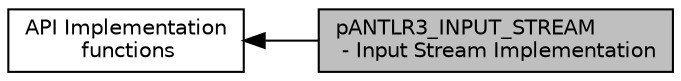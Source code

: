 digraph "pANTLR3_INPUT_STREAM - Input Stream Implementation"
{
  edge [fontname="Helvetica",fontsize="10",labelfontname="Helvetica",labelfontsize="10"];
  node [fontname="Helvetica",fontsize="10",shape=record];
  rankdir=LR;
  Node0 [label="pANTLR3_INPUT_STREAM\l - Input Stream Implementation",height=0.2,width=0.4,color="black", fillcolor="grey75", style="filled", fontcolor="black"];
  Node1 [label="API Implementation\l functions",height=0.2,width=0.4,color="black", fillcolor="white", style="filled",URL="$dc/de9/group__apiimplementations.html"];
  Node1->Node0 [shape=plaintext, dir="back", style="solid"];
}
